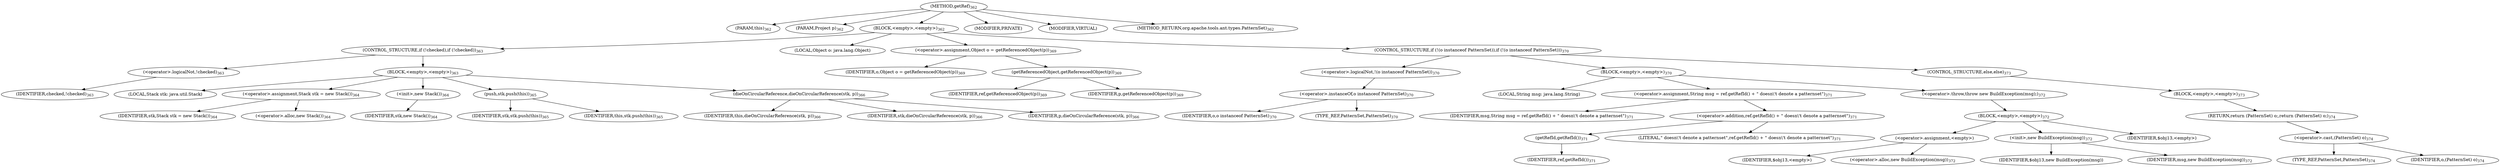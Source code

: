 digraph "getRef" {  
"788" [label = <(METHOD,getRef)<SUB>362</SUB>> ]
"91" [label = <(PARAM,this)<SUB>362</SUB>> ]
"789" [label = <(PARAM,Project p)<SUB>362</SUB>> ]
"790" [label = <(BLOCK,&lt;empty&gt;,&lt;empty&gt;)<SUB>362</SUB>> ]
"791" [label = <(CONTROL_STRUCTURE,if (!checked),if (!checked))<SUB>363</SUB>> ]
"792" [label = <(&lt;operator&gt;.logicalNot,!checked)<SUB>363</SUB>> ]
"793" [label = <(IDENTIFIER,checked,!checked)<SUB>363</SUB>> ]
"794" [label = <(BLOCK,&lt;empty&gt;,&lt;empty&gt;)<SUB>363</SUB>> ]
"89" [label = <(LOCAL,Stack stk: java.util.Stack)> ]
"795" [label = <(&lt;operator&gt;.assignment,Stack stk = new Stack())<SUB>364</SUB>> ]
"796" [label = <(IDENTIFIER,stk,Stack stk = new Stack())<SUB>364</SUB>> ]
"797" [label = <(&lt;operator&gt;.alloc,new Stack())<SUB>364</SUB>> ]
"798" [label = <(&lt;init&gt;,new Stack())<SUB>364</SUB>> ]
"88" [label = <(IDENTIFIER,stk,new Stack())<SUB>364</SUB>> ]
"799" [label = <(push,stk.push(this))<SUB>365</SUB>> ]
"800" [label = <(IDENTIFIER,stk,stk.push(this))<SUB>365</SUB>> ]
"90" [label = <(IDENTIFIER,this,stk.push(this))<SUB>365</SUB>> ]
"801" [label = <(dieOnCircularReference,dieOnCircularReference(stk, p))<SUB>366</SUB>> ]
"92" [label = <(IDENTIFIER,this,dieOnCircularReference(stk, p))<SUB>366</SUB>> ]
"802" [label = <(IDENTIFIER,stk,dieOnCircularReference(stk, p))<SUB>366</SUB>> ]
"803" [label = <(IDENTIFIER,p,dieOnCircularReference(stk, p))<SUB>366</SUB>> ]
"804" [label = <(LOCAL,Object o: java.lang.Object)> ]
"805" [label = <(&lt;operator&gt;.assignment,Object o = getReferencedObject(p))<SUB>369</SUB>> ]
"806" [label = <(IDENTIFIER,o,Object o = getReferencedObject(p))<SUB>369</SUB>> ]
"807" [label = <(getReferencedObject,getReferencedObject(p))<SUB>369</SUB>> ]
"808" [label = <(IDENTIFIER,ref,getReferencedObject(p))<SUB>369</SUB>> ]
"809" [label = <(IDENTIFIER,p,getReferencedObject(p))<SUB>369</SUB>> ]
"810" [label = <(CONTROL_STRUCTURE,if (!(o instanceof PatternSet)),if (!(o instanceof PatternSet)))<SUB>370</SUB>> ]
"811" [label = <(&lt;operator&gt;.logicalNot,!(o instanceof PatternSet))<SUB>370</SUB>> ]
"812" [label = <(&lt;operator&gt;.instanceOf,o instanceof PatternSet)<SUB>370</SUB>> ]
"813" [label = <(IDENTIFIER,o,o instanceof PatternSet)<SUB>370</SUB>> ]
"814" [label = <(TYPE_REF,PatternSet,PatternSet)<SUB>370</SUB>> ]
"815" [label = <(BLOCK,&lt;empty&gt;,&lt;empty&gt;)<SUB>370</SUB>> ]
"816" [label = <(LOCAL,String msg: java.lang.String)> ]
"817" [label = <(&lt;operator&gt;.assignment,String msg = ref.getRefId() + &quot; doesn\'t denote a patternset&quot;)<SUB>371</SUB>> ]
"818" [label = <(IDENTIFIER,msg,String msg = ref.getRefId() + &quot; doesn\'t denote a patternset&quot;)<SUB>371</SUB>> ]
"819" [label = <(&lt;operator&gt;.addition,ref.getRefId() + &quot; doesn\'t denote a patternset&quot;)<SUB>371</SUB>> ]
"820" [label = <(getRefId,getRefId())<SUB>371</SUB>> ]
"821" [label = <(IDENTIFIER,ref,getRefId())<SUB>371</SUB>> ]
"822" [label = <(LITERAL,&quot; doesn\'t denote a patternset&quot;,ref.getRefId() + &quot; doesn\'t denote a patternset&quot;)<SUB>371</SUB>> ]
"823" [label = <(&lt;operator&gt;.throw,throw new BuildException(msg);)<SUB>372</SUB>> ]
"824" [label = <(BLOCK,&lt;empty&gt;,&lt;empty&gt;)<SUB>372</SUB>> ]
"825" [label = <(&lt;operator&gt;.assignment,&lt;empty&gt;)> ]
"826" [label = <(IDENTIFIER,$obj13,&lt;empty&gt;)> ]
"827" [label = <(&lt;operator&gt;.alloc,new BuildException(msg))<SUB>372</SUB>> ]
"828" [label = <(&lt;init&gt;,new BuildException(msg))<SUB>372</SUB>> ]
"829" [label = <(IDENTIFIER,$obj13,new BuildException(msg))> ]
"830" [label = <(IDENTIFIER,msg,new BuildException(msg))<SUB>372</SUB>> ]
"831" [label = <(IDENTIFIER,$obj13,&lt;empty&gt;)> ]
"832" [label = <(CONTROL_STRUCTURE,else,else)<SUB>373</SUB>> ]
"833" [label = <(BLOCK,&lt;empty&gt;,&lt;empty&gt;)<SUB>373</SUB>> ]
"834" [label = <(RETURN,return (PatternSet) o;,return (PatternSet) o;)<SUB>374</SUB>> ]
"835" [label = <(&lt;operator&gt;.cast,(PatternSet) o)<SUB>374</SUB>> ]
"836" [label = <(TYPE_REF,PatternSet,PatternSet)<SUB>374</SUB>> ]
"837" [label = <(IDENTIFIER,o,(PatternSet) o)<SUB>374</SUB>> ]
"838" [label = <(MODIFIER,PRIVATE)> ]
"839" [label = <(MODIFIER,VIRTUAL)> ]
"840" [label = <(METHOD_RETURN,org.apache.tools.ant.types.PatternSet)<SUB>362</SUB>> ]
  "788" -> "91" 
  "788" -> "789" 
  "788" -> "790" 
  "788" -> "838" 
  "788" -> "839" 
  "788" -> "840" 
  "790" -> "791" 
  "790" -> "804" 
  "790" -> "805" 
  "790" -> "810" 
  "791" -> "792" 
  "791" -> "794" 
  "792" -> "793" 
  "794" -> "89" 
  "794" -> "795" 
  "794" -> "798" 
  "794" -> "799" 
  "794" -> "801" 
  "795" -> "796" 
  "795" -> "797" 
  "798" -> "88" 
  "799" -> "800" 
  "799" -> "90" 
  "801" -> "92" 
  "801" -> "802" 
  "801" -> "803" 
  "805" -> "806" 
  "805" -> "807" 
  "807" -> "808" 
  "807" -> "809" 
  "810" -> "811" 
  "810" -> "815" 
  "810" -> "832" 
  "811" -> "812" 
  "812" -> "813" 
  "812" -> "814" 
  "815" -> "816" 
  "815" -> "817" 
  "815" -> "823" 
  "817" -> "818" 
  "817" -> "819" 
  "819" -> "820" 
  "819" -> "822" 
  "820" -> "821" 
  "823" -> "824" 
  "824" -> "825" 
  "824" -> "828" 
  "824" -> "831" 
  "825" -> "826" 
  "825" -> "827" 
  "828" -> "829" 
  "828" -> "830" 
  "832" -> "833" 
  "833" -> "834" 
  "834" -> "835" 
  "835" -> "836" 
  "835" -> "837" 
}
